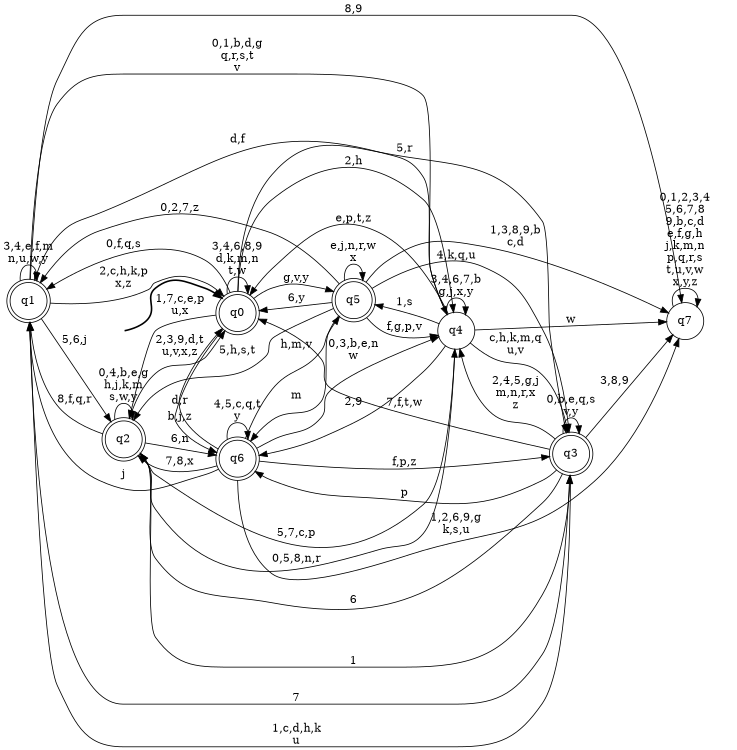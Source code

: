 digraph BlueStar {
__start0 [style = invis, shape = none, label = "", width = 0, height = 0];

rankdir=LR;
size="8,5";

s0 [style="rounded,filled", color="black", fillcolor="white" shape="doublecircle", label="q0"];
s1 [style="rounded,filled", color="black", fillcolor="white" shape="doublecircle", label="q1"];
s2 [style="rounded,filled", color="black", fillcolor="white" shape="doublecircle", label="q2"];
s3 [style="rounded,filled", color="black", fillcolor="white" shape="doublecircle", label="q3"];
s4 [style="filled", color="black", fillcolor="white" shape="circle", label="q4"];
s5 [style="rounded,filled", color="black", fillcolor="white" shape="doublecircle", label="q5"];
s6 [style="rounded,filled", color="black", fillcolor="white" shape="doublecircle", label="q6"];
s7 [style="filled", color="black", fillcolor="white" shape="circle", label="q7"];
subgraph cluster_main { 
	graph [pad=".75", ranksep="0.15", nodesep="0.15"];
	 style=invis; 
	__start0 -> s0 [penwidth=2];
}
s0 -> s0 [label="3,4,6,8,9\nd,k,m,n\nt,w"];
s0 -> s1 [label="0,f,q,s"];
s0 -> s2 [label="1,7,c,e,p\nu,x"];
s0 -> s3 [label="5,r"];
s0 -> s4 [label="2,h"];
s0 -> s5 [label="g,v,y"];
s0 -> s6 [label="b,j,z"];
s1 -> s0 [label="2,c,h,k,p\nx,z"];
s1 -> s1 [label="3,4,e,f,m\nn,u,w,y"];
s1 -> s2 [label="5,6,j"];
s1 -> s3 [label="7"];
s1 -> s4 [label="0,1,b,d,g\nq,r,s,t\nv"];
s1 -> s7 [label="8,9"];
s2 -> s0 [label="2,3,9,d,t\nu,v,x,z"];
s2 -> s1 [label="8,f,q,r"];
s2 -> s2 [label="0,4,b,e,g\nh,j,k,m\ns,w,y"];
s2 -> s3 [label="1"];
s2 -> s4 [label="5,7,c,p"];
s2 -> s6 [label="6,n"];
s3 -> s0 [label="7,f,t,w"];
s3 -> s1 [label="1,c,d,h,k\nu"];
s3 -> s2 [label="6"];
s3 -> s3 [label="0,b,e,q,s\nv,y"];
s3 -> s4 [label="2,4,5,g,j\nm,n,r,x\nz"];
s3 -> s6 [label="p"];
s3 -> s7 [label="3,8,9"];
s4 -> s0 [label="e,p,t,z"];
s4 -> s1 [label="d,f"];
s4 -> s2 [label="0,5,8,n,r"];
s4 -> s3 [label="c,h,k,m,q\nu,v"];
s4 -> s4 [label="3,4,6,7,b\ng,j,x,y"];
s4 -> s5 [label="1,s"];
s4 -> s6 [label="2,9"];
s4 -> s7 [label="w"];
s5 -> s0 [label="6,y"];
s5 -> s1 [label="0,2,7,z"];
s5 -> s2 [label="5,h,s,t"];
s5 -> s3 [label="4,k,q,u"];
s5 -> s4 [label="f,g,p,v"];
s5 -> s5 [label="e,j,n,r,w\nx"];
s5 -> s6 [label="m"];
s5 -> s7 [label="1,3,8,9,b\nc,d"];
s6 -> s0 [label="d,r"];
s6 -> s1 [label="j"];
s6 -> s2 [label="7,8,x"];
s6 -> s3 [label="f,p,z"];
s6 -> s4 [label="0,3,b,e,n\nw"];
s6 -> s5 [label="h,m,v"];
s6 -> s6 [label="4,5,c,q,t\ny"];
s6 -> s7 [label="1,2,6,9,g\nk,s,u"];
s7 -> s7 [label="0,1,2,3,4\n5,6,7,8\n9,b,c,d\ne,f,g,h\nj,k,m,n\np,q,r,s\nt,u,v,w\nx,y,z"];

}